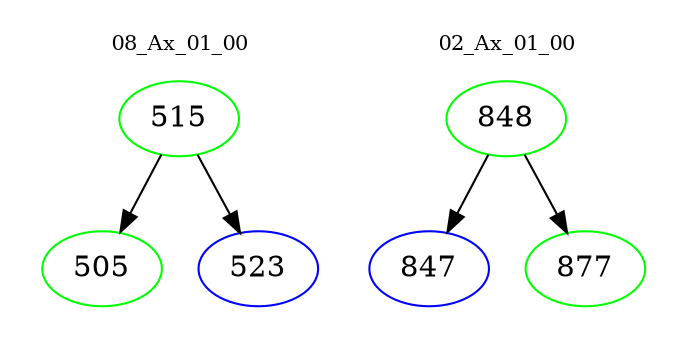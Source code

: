 digraph{
subgraph cluster_0 {
color = white
label = "08_Ax_01_00";
fontsize=10;
T0_515 [label="515", color="green"]
T0_515 -> T0_505 [color="black"]
T0_505 [label="505", color="green"]
T0_515 -> T0_523 [color="black"]
T0_523 [label="523", color="blue"]
}
subgraph cluster_1 {
color = white
label = "02_Ax_01_00";
fontsize=10;
T1_848 [label="848", color="green"]
T1_848 -> T1_847 [color="black"]
T1_847 [label="847", color="blue"]
T1_848 -> T1_877 [color="black"]
T1_877 [label="877", color="green"]
}
}
